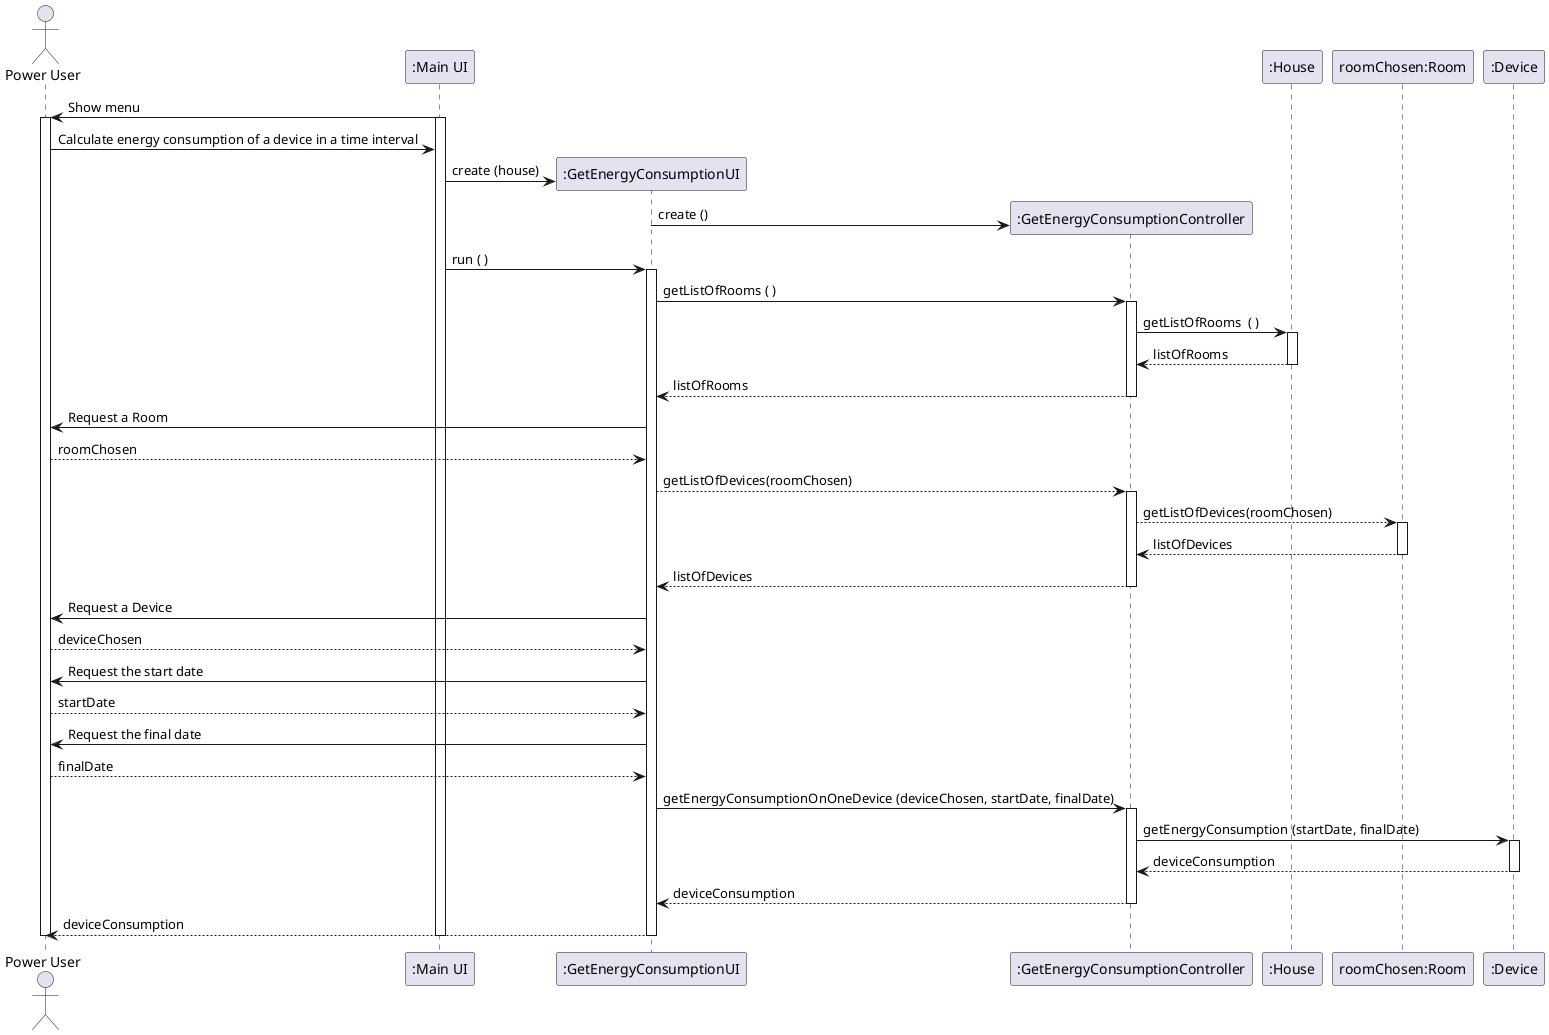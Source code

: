 
@startuml
actor "Power User" as P
participant ":Main UI" as M
participant ":GetEnergyConsumptionUI" as U
participant ":GetEnergyConsumptionController" as C
participant ":House" as H
participant "roomChosen:Room" as R
participant ":Device" as D




M -> P: Show menu
activate M
activate P
P -> M: Calculate energy consumption of a device in a time interval
create U
M -> U : create (house)

create C
U -> C : create ()
M -> U: run ( )
activate U
U -> C: getListOfRooms ( )
activate C
C -> H: getListOfRooms  ( )
activate H
H --> C: listOfRooms
deactivate H
C --> U: listOfRooms
deactivate C

U -> P: Request a Room
P-->U: roomChosen
U-->C: getListOfDevices(roomChosen)
activate C
C-->R: getListOfDevices(roomChosen)
activate R
R-->C: listOfDevices
deactivate R
C-->U: listOfDevices
deactivate C
U->P: Request a Device
P-->U: deviceChosen
U -> P: Request the start date
P-->U: startDate
U -> P: Request the final date
P-->U: finalDate
U->C: getEnergyConsumptionOnOneDevice (deviceChosen, startDate, finalDate)


activate C
C -> D: getEnergyConsumption (startDate, finalDate)
activate D
D--> C: deviceConsumption
deactivate D
C --> U: deviceConsumption
deactivate C
U --> P: deviceConsumption
deactivate P
deactivate M
deactivate U
@enduml